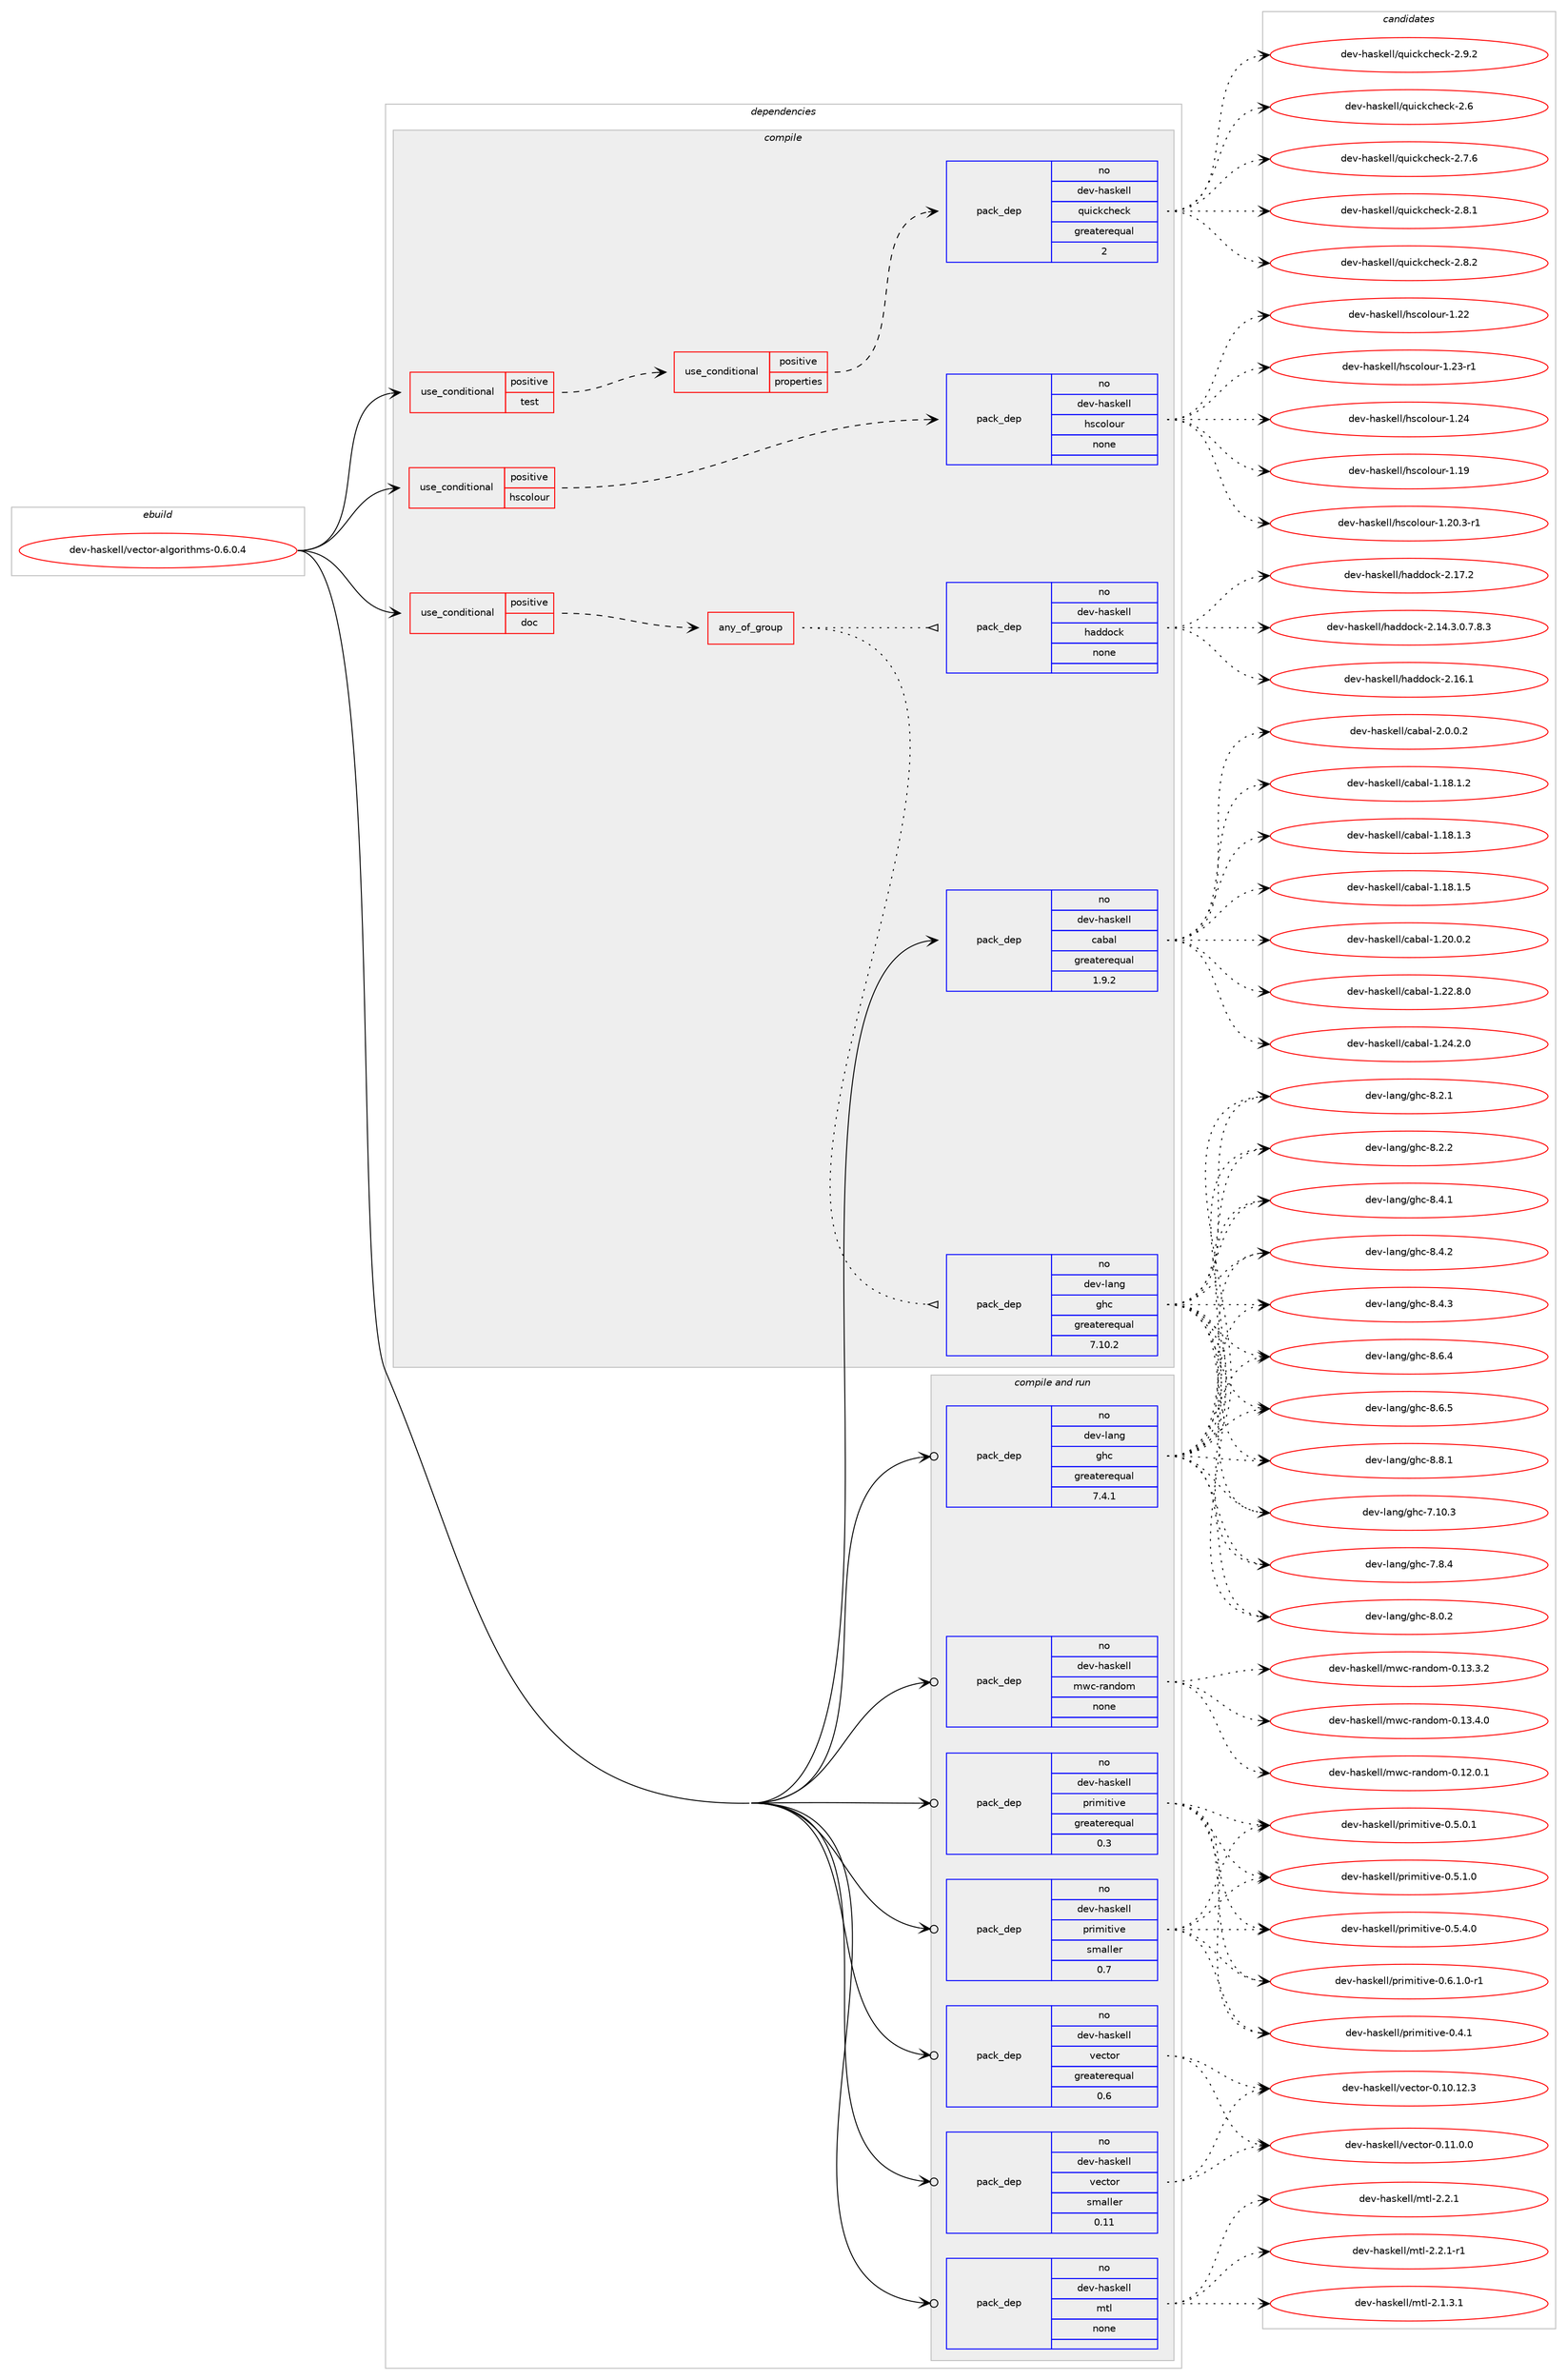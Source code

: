 digraph prolog {

# *************
# Graph options
# *************

newrank=true;
concentrate=true;
compound=true;
graph [rankdir=LR,fontname=Helvetica,fontsize=10,ranksep=1.5];#, ranksep=2.5, nodesep=0.2];
edge  [arrowhead=vee];
node  [fontname=Helvetica,fontsize=10];

# **********
# The ebuild
# **********

subgraph cluster_leftcol {
color=gray;
rank=same;
label=<<i>ebuild</i>>;
id [label="dev-haskell/vector-algorithms-0.6.0.4", color=red, width=4, href="../dev-haskell/vector-algorithms-0.6.0.4.svg"];
}

# ****************
# The dependencies
# ****************

subgraph cluster_midcol {
color=gray;
label=<<i>dependencies</i>>;
subgraph cluster_compile {
fillcolor="#eeeeee";
style=filled;
label=<<i>compile</i>>;
subgraph cond128080 {
dependency546943 [label=<<TABLE BORDER="0" CELLBORDER="1" CELLSPACING="0" CELLPADDING="4"><TR><TD ROWSPAN="3" CELLPADDING="10">use_conditional</TD></TR><TR><TD>positive</TD></TR><TR><TD>doc</TD></TR></TABLE>>, shape=none, color=red];
subgraph any10679 {
dependency546944 [label=<<TABLE BORDER="0" CELLBORDER="1" CELLSPACING="0" CELLPADDING="4"><TR><TD CELLPADDING="10">any_of_group</TD></TR></TABLE>>, shape=none, color=red];subgraph pack407827 {
dependency546945 [label=<<TABLE BORDER="0" CELLBORDER="1" CELLSPACING="0" CELLPADDING="4" WIDTH="220"><TR><TD ROWSPAN="6" CELLPADDING="30">pack_dep</TD></TR><TR><TD WIDTH="110">no</TD></TR><TR><TD>dev-haskell</TD></TR><TR><TD>haddock</TD></TR><TR><TD>none</TD></TR><TR><TD></TD></TR></TABLE>>, shape=none, color=blue];
}
dependency546944:e -> dependency546945:w [weight=20,style="dotted",arrowhead="oinv"];
subgraph pack407828 {
dependency546946 [label=<<TABLE BORDER="0" CELLBORDER="1" CELLSPACING="0" CELLPADDING="4" WIDTH="220"><TR><TD ROWSPAN="6" CELLPADDING="30">pack_dep</TD></TR><TR><TD WIDTH="110">no</TD></TR><TR><TD>dev-lang</TD></TR><TR><TD>ghc</TD></TR><TR><TD>greaterequal</TD></TR><TR><TD>7.10.2</TD></TR></TABLE>>, shape=none, color=blue];
}
dependency546944:e -> dependency546946:w [weight=20,style="dotted",arrowhead="oinv"];
}
dependency546943:e -> dependency546944:w [weight=20,style="dashed",arrowhead="vee"];
}
id:e -> dependency546943:w [weight=20,style="solid",arrowhead="vee"];
subgraph cond128081 {
dependency546947 [label=<<TABLE BORDER="0" CELLBORDER="1" CELLSPACING="0" CELLPADDING="4"><TR><TD ROWSPAN="3" CELLPADDING="10">use_conditional</TD></TR><TR><TD>positive</TD></TR><TR><TD>hscolour</TD></TR></TABLE>>, shape=none, color=red];
subgraph pack407829 {
dependency546948 [label=<<TABLE BORDER="0" CELLBORDER="1" CELLSPACING="0" CELLPADDING="4" WIDTH="220"><TR><TD ROWSPAN="6" CELLPADDING="30">pack_dep</TD></TR><TR><TD WIDTH="110">no</TD></TR><TR><TD>dev-haskell</TD></TR><TR><TD>hscolour</TD></TR><TR><TD>none</TD></TR><TR><TD></TD></TR></TABLE>>, shape=none, color=blue];
}
dependency546947:e -> dependency546948:w [weight=20,style="dashed",arrowhead="vee"];
}
id:e -> dependency546947:w [weight=20,style="solid",arrowhead="vee"];
subgraph cond128082 {
dependency546949 [label=<<TABLE BORDER="0" CELLBORDER="1" CELLSPACING="0" CELLPADDING="4"><TR><TD ROWSPAN="3" CELLPADDING="10">use_conditional</TD></TR><TR><TD>positive</TD></TR><TR><TD>test</TD></TR></TABLE>>, shape=none, color=red];
subgraph cond128083 {
dependency546950 [label=<<TABLE BORDER="0" CELLBORDER="1" CELLSPACING="0" CELLPADDING="4"><TR><TD ROWSPAN="3" CELLPADDING="10">use_conditional</TD></TR><TR><TD>positive</TD></TR><TR><TD>properties</TD></TR></TABLE>>, shape=none, color=red];
subgraph pack407830 {
dependency546951 [label=<<TABLE BORDER="0" CELLBORDER="1" CELLSPACING="0" CELLPADDING="4" WIDTH="220"><TR><TD ROWSPAN="6" CELLPADDING="30">pack_dep</TD></TR><TR><TD WIDTH="110">no</TD></TR><TR><TD>dev-haskell</TD></TR><TR><TD>quickcheck</TD></TR><TR><TD>greaterequal</TD></TR><TR><TD>2</TD></TR></TABLE>>, shape=none, color=blue];
}
dependency546950:e -> dependency546951:w [weight=20,style="dashed",arrowhead="vee"];
}
dependency546949:e -> dependency546950:w [weight=20,style="dashed",arrowhead="vee"];
}
id:e -> dependency546949:w [weight=20,style="solid",arrowhead="vee"];
subgraph pack407831 {
dependency546952 [label=<<TABLE BORDER="0" CELLBORDER="1" CELLSPACING="0" CELLPADDING="4" WIDTH="220"><TR><TD ROWSPAN="6" CELLPADDING="30">pack_dep</TD></TR><TR><TD WIDTH="110">no</TD></TR><TR><TD>dev-haskell</TD></TR><TR><TD>cabal</TD></TR><TR><TD>greaterequal</TD></TR><TR><TD>1.9.2</TD></TR></TABLE>>, shape=none, color=blue];
}
id:e -> dependency546952:w [weight=20,style="solid",arrowhead="vee"];
}
subgraph cluster_compileandrun {
fillcolor="#eeeeee";
style=filled;
label=<<i>compile and run</i>>;
subgraph pack407832 {
dependency546953 [label=<<TABLE BORDER="0" CELLBORDER="1" CELLSPACING="0" CELLPADDING="4" WIDTH="220"><TR><TD ROWSPAN="6" CELLPADDING="30">pack_dep</TD></TR><TR><TD WIDTH="110">no</TD></TR><TR><TD>dev-haskell</TD></TR><TR><TD>mtl</TD></TR><TR><TD>none</TD></TR><TR><TD></TD></TR></TABLE>>, shape=none, color=blue];
}
id:e -> dependency546953:w [weight=20,style="solid",arrowhead="odotvee"];
subgraph pack407833 {
dependency546954 [label=<<TABLE BORDER="0" CELLBORDER="1" CELLSPACING="0" CELLPADDING="4" WIDTH="220"><TR><TD ROWSPAN="6" CELLPADDING="30">pack_dep</TD></TR><TR><TD WIDTH="110">no</TD></TR><TR><TD>dev-haskell</TD></TR><TR><TD>mwc-random</TD></TR><TR><TD>none</TD></TR><TR><TD></TD></TR></TABLE>>, shape=none, color=blue];
}
id:e -> dependency546954:w [weight=20,style="solid",arrowhead="odotvee"];
subgraph pack407834 {
dependency546955 [label=<<TABLE BORDER="0" CELLBORDER="1" CELLSPACING="0" CELLPADDING="4" WIDTH="220"><TR><TD ROWSPAN="6" CELLPADDING="30">pack_dep</TD></TR><TR><TD WIDTH="110">no</TD></TR><TR><TD>dev-haskell</TD></TR><TR><TD>primitive</TD></TR><TR><TD>greaterequal</TD></TR><TR><TD>0.3</TD></TR></TABLE>>, shape=none, color=blue];
}
id:e -> dependency546955:w [weight=20,style="solid",arrowhead="odotvee"];
subgraph pack407835 {
dependency546956 [label=<<TABLE BORDER="0" CELLBORDER="1" CELLSPACING="0" CELLPADDING="4" WIDTH="220"><TR><TD ROWSPAN="6" CELLPADDING="30">pack_dep</TD></TR><TR><TD WIDTH="110">no</TD></TR><TR><TD>dev-haskell</TD></TR><TR><TD>primitive</TD></TR><TR><TD>smaller</TD></TR><TR><TD>0.7</TD></TR></TABLE>>, shape=none, color=blue];
}
id:e -> dependency546956:w [weight=20,style="solid",arrowhead="odotvee"];
subgraph pack407836 {
dependency546957 [label=<<TABLE BORDER="0" CELLBORDER="1" CELLSPACING="0" CELLPADDING="4" WIDTH="220"><TR><TD ROWSPAN="6" CELLPADDING="30">pack_dep</TD></TR><TR><TD WIDTH="110">no</TD></TR><TR><TD>dev-haskell</TD></TR><TR><TD>vector</TD></TR><TR><TD>greaterequal</TD></TR><TR><TD>0.6</TD></TR></TABLE>>, shape=none, color=blue];
}
id:e -> dependency546957:w [weight=20,style="solid",arrowhead="odotvee"];
subgraph pack407837 {
dependency546958 [label=<<TABLE BORDER="0" CELLBORDER="1" CELLSPACING="0" CELLPADDING="4" WIDTH="220"><TR><TD ROWSPAN="6" CELLPADDING="30">pack_dep</TD></TR><TR><TD WIDTH="110">no</TD></TR><TR><TD>dev-haskell</TD></TR><TR><TD>vector</TD></TR><TR><TD>smaller</TD></TR><TR><TD>0.11</TD></TR></TABLE>>, shape=none, color=blue];
}
id:e -> dependency546958:w [weight=20,style="solid",arrowhead="odotvee"];
subgraph pack407838 {
dependency546959 [label=<<TABLE BORDER="0" CELLBORDER="1" CELLSPACING="0" CELLPADDING="4" WIDTH="220"><TR><TD ROWSPAN="6" CELLPADDING="30">pack_dep</TD></TR><TR><TD WIDTH="110">no</TD></TR><TR><TD>dev-lang</TD></TR><TR><TD>ghc</TD></TR><TR><TD>greaterequal</TD></TR><TR><TD>7.4.1</TD></TR></TABLE>>, shape=none, color=blue];
}
id:e -> dependency546959:w [weight=20,style="solid",arrowhead="odotvee"];
}
subgraph cluster_run {
fillcolor="#eeeeee";
style=filled;
label=<<i>run</i>>;
}
}

# **************
# The candidates
# **************

subgraph cluster_choices {
rank=same;
color=gray;
label=<<i>candidates</i>>;

subgraph choice407827 {
color=black;
nodesep=1;
choice1001011184510497115107101108108471049710010011199107455046495246514648465546564651 [label="dev-haskell/haddock-2.14.3.0.7.8.3", color=red, width=4,href="../dev-haskell/haddock-2.14.3.0.7.8.3.svg"];
choice100101118451049711510710110810847104971001001119910745504649544649 [label="dev-haskell/haddock-2.16.1", color=red, width=4,href="../dev-haskell/haddock-2.16.1.svg"];
choice100101118451049711510710110810847104971001001119910745504649554650 [label="dev-haskell/haddock-2.17.2", color=red, width=4,href="../dev-haskell/haddock-2.17.2.svg"];
dependency546945:e -> choice1001011184510497115107101108108471049710010011199107455046495246514648465546564651:w [style=dotted,weight="100"];
dependency546945:e -> choice100101118451049711510710110810847104971001001119910745504649544649:w [style=dotted,weight="100"];
dependency546945:e -> choice100101118451049711510710110810847104971001001119910745504649554650:w [style=dotted,weight="100"];
}
subgraph choice407828 {
color=black;
nodesep=1;
choice1001011184510897110103471031049945554649484651 [label="dev-lang/ghc-7.10.3", color=red, width=4,href="../dev-lang/ghc-7.10.3.svg"];
choice10010111845108971101034710310499455546564652 [label="dev-lang/ghc-7.8.4", color=red, width=4,href="../dev-lang/ghc-7.8.4.svg"];
choice10010111845108971101034710310499455646484650 [label="dev-lang/ghc-8.0.2", color=red, width=4,href="../dev-lang/ghc-8.0.2.svg"];
choice10010111845108971101034710310499455646504649 [label="dev-lang/ghc-8.2.1", color=red, width=4,href="../dev-lang/ghc-8.2.1.svg"];
choice10010111845108971101034710310499455646504650 [label="dev-lang/ghc-8.2.2", color=red, width=4,href="../dev-lang/ghc-8.2.2.svg"];
choice10010111845108971101034710310499455646524649 [label="dev-lang/ghc-8.4.1", color=red, width=4,href="../dev-lang/ghc-8.4.1.svg"];
choice10010111845108971101034710310499455646524650 [label="dev-lang/ghc-8.4.2", color=red, width=4,href="../dev-lang/ghc-8.4.2.svg"];
choice10010111845108971101034710310499455646524651 [label="dev-lang/ghc-8.4.3", color=red, width=4,href="../dev-lang/ghc-8.4.3.svg"];
choice10010111845108971101034710310499455646544652 [label="dev-lang/ghc-8.6.4", color=red, width=4,href="../dev-lang/ghc-8.6.4.svg"];
choice10010111845108971101034710310499455646544653 [label="dev-lang/ghc-8.6.5", color=red, width=4,href="../dev-lang/ghc-8.6.5.svg"];
choice10010111845108971101034710310499455646564649 [label="dev-lang/ghc-8.8.1", color=red, width=4,href="../dev-lang/ghc-8.8.1.svg"];
dependency546946:e -> choice1001011184510897110103471031049945554649484651:w [style=dotted,weight="100"];
dependency546946:e -> choice10010111845108971101034710310499455546564652:w [style=dotted,weight="100"];
dependency546946:e -> choice10010111845108971101034710310499455646484650:w [style=dotted,weight="100"];
dependency546946:e -> choice10010111845108971101034710310499455646504649:w [style=dotted,weight="100"];
dependency546946:e -> choice10010111845108971101034710310499455646504650:w [style=dotted,weight="100"];
dependency546946:e -> choice10010111845108971101034710310499455646524649:w [style=dotted,weight="100"];
dependency546946:e -> choice10010111845108971101034710310499455646524650:w [style=dotted,weight="100"];
dependency546946:e -> choice10010111845108971101034710310499455646524651:w [style=dotted,weight="100"];
dependency546946:e -> choice10010111845108971101034710310499455646544652:w [style=dotted,weight="100"];
dependency546946:e -> choice10010111845108971101034710310499455646544653:w [style=dotted,weight="100"];
dependency546946:e -> choice10010111845108971101034710310499455646564649:w [style=dotted,weight="100"];
}
subgraph choice407829 {
color=black;
nodesep=1;
choice100101118451049711510710110810847104115991111081111171144549464957 [label="dev-haskell/hscolour-1.19", color=red, width=4,href="../dev-haskell/hscolour-1.19.svg"];
choice10010111845104971151071011081084710411599111108111117114454946504846514511449 [label="dev-haskell/hscolour-1.20.3-r1", color=red, width=4,href="../dev-haskell/hscolour-1.20.3-r1.svg"];
choice100101118451049711510710110810847104115991111081111171144549465050 [label="dev-haskell/hscolour-1.22", color=red, width=4,href="../dev-haskell/hscolour-1.22.svg"];
choice1001011184510497115107101108108471041159911110811111711445494650514511449 [label="dev-haskell/hscolour-1.23-r1", color=red, width=4,href="../dev-haskell/hscolour-1.23-r1.svg"];
choice100101118451049711510710110810847104115991111081111171144549465052 [label="dev-haskell/hscolour-1.24", color=red, width=4,href="../dev-haskell/hscolour-1.24.svg"];
dependency546948:e -> choice100101118451049711510710110810847104115991111081111171144549464957:w [style=dotted,weight="100"];
dependency546948:e -> choice10010111845104971151071011081084710411599111108111117114454946504846514511449:w [style=dotted,weight="100"];
dependency546948:e -> choice100101118451049711510710110810847104115991111081111171144549465050:w [style=dotted,weight="100"];
dependency546948:e -> choice1001011184510497115107101108108471041159911110811111711445494650514511449:w [style=dotted,weight="100"];
dependency546948:e -> choice100101118451049711510710110810847104115991111081111171144549465052:w [style=dotted,weight="100"];
}
subgraph choice407830 {
color=black;
nodesep=1;
choice10010111845104971151071011081084711311710599107991041019910745504654 [label="dev-haskell/quickcheck-2.6", color=red, width=4,href="../dev-haskell/quickcheck-2.6.svg"];
choice100101118451049711510710110810847113117105991079910410199107455046554654 [label="dev-haskell/quickcheck-2.7.6", color=red, width=4,href="../dev-haskell/quickcheck-2.7.6.svg"];
choice100101118451049711510710110810847113117105991079910410199107455046564649 [label="dev-haskell/quickcheck-2.8.1", color=red, width=4,href="../dev-haskell/quickcheck-2.8.1.svg"];
choice100101118451049711510710110810847113117105991079910410199107455046564650 [label="dev-haskell/quickcheck-2.8.2", color=red, width=4,href="../dev-haskell/quickcheck-2.8.2.svg"];
choice100101118451049711510710110810847113117105991079910410199107455046574650 [label="dev-haskell/quickcheck-2.9.2", color=red, width=4,href="../dev-haskell/quickcheck-2.9.2.svg"];
dependency546951:e -> choice10010111845104971151071011081084711311710599107991041019910745504654:w [style=dotted,weight="100"];
dependency546951:e -> choice100101118451049711510710110810847113117105991079910410199107455046554654:w [style=dotted,weight="100"];
dependency546951:e -> choice100101118451049711510710110810847113117105991079910410199107455046564649:w [style=dotted,weight="100"];
dependency546951:e -> choice100101118451049711510710110810847113117105991079910410199107455046564650:w [style=dotted,weight="100"];
dependency546951:e -> choice100101118451049711510710110810847113117105991079910410199107455046574650:w [style=dotted,weight="100"];
}
subgraph choice407831 {
color=black;
nodesep=1;
choice10010111845104971151071011081084799979897108454946495646494650 [label="dev-haskell/cabal-1.18.1.2", color=red, width=4,href="../dev-haskell/cabal-1.18.1.2.svg"];
choice10010111845104971151071011081084799979897108454946495646494651 [label="dev-haskell/cabal-1.18.1.3", color=red, width=4,href="../dev-haskell/cabal-1.18.1.3.svg"];
choice10010111845104971151071011081084799979897108454946495646494653 [label="dev-haskell/cabal-1.18.1.5", color=red, width=4,href="../dev-haskell/cabal-1.18.1.5.svg"];
choice10010111845104971151071011081084799979897108454946504846484650 [label="dev-haskell/cabal-1.20.0.2", color=red, width=4,href="../dev-haskell/cabal-1.20.0.2.svg"];
choice10010111845104971151071011081084799979897108454946505046564648 [label="dev-haskell/cabal-1.22.8.0", color=red, width=4,href="../dev-haskell/cabal-1.22.8.0.svg"];
choice10010111845104971151071011081084799979897108454946505246504648 [label="dev-haskell/cabal-1.24.2.0", color=red, width=4,href="../dev-haskell/cabal-1.24.2.0.svg"];
choice100101118451049711510710110810847999798971084550464846484650 [label="dev-haskell/cabal-2.0.0.2", color=red, width=4,href="../dev-haskell/cabal-2.0.0.2.svg"];
dependency546952:e -> choice10010111845104971151071011081084799979897108454946495646494650:w [style=dotted,weight="100"];
dependency546952:e -> choice10010111845104971151071011081084799979897108454946495646494651:w [style=dotted,weight="100"];
dependency546952:e -> choice10010111845104971151071011081084799979897108454946495646494653:w [style=dotted,weight="100"];
dependency546952:e -> choice10010111845104971151071011081084799979897108454946504846484650:w [style=dotted,weight="100"];
dependency546952:e -> choice10010111845104971151071011081084799979897108454946505046564648:w [style=dotted,weight="100"];
dependency546952:e -> choice10010111845104971151071011081084799979897108454946505246504648:w [style=dotted,weight="100"];
dependency546952:e -> choice100101118451049711510710110810847999798971084550464846484650:w [style=dotted,weight="100"];
}
subgraph choice407832 {
color=black;
nodesep=1;
choice1001011184510497115107101108108471091161084550464946514649 [label="dev-haskell/mtl-2.1.3.1", color=red, width=4,href="../dev-haskell/mtl-2.1.3.1.svg"];
choice100101118451049711510710110810847109116108455046504649 [label="dev-haskell/mtl-2.2.1", color=red, width=4,href="../dev-haskell/mtl-2.2.1.svg"];
choice1001011184510497115107101108108471091161084550465046494511449 [label="dev-haskell/mtl-2.2.1-r1", color=red, width=4,href="../dev-haskell/mtl-2.2.1-r1.svg"];
dependency546953:e -> choice1001011184510497115107101108108471091161084550464946514649:w [style=dotted,weight="100"];
dependency546953:e -> choice100101118451049711510710110810847109116108455046504649:w [style=dotted,weight="100"];
dependency546953:e -> choice1001011184510497115107101108108471091161084550465046494511449:w [style=dotted,weight="100"];
}
subgraph choice407833 {
color=black;
nodesep=1;
choice100101118451049711510710110810847109119994511497110100111109454846495046484649 [label="dev-haskell/mwc-random-0.12.0.1", color=red, width=4,href="../dev-haskell/mwc-random-0.12.0.1.svg"];
choice100101118451049711510710110810847109119994511497110100111109454846495146514650 [label="dev-haskell/mwc-random-0.13.3.2", color=red, width=4,href="../dev-haskell/mwc-random-0.13.3.2.svg"];
choice100101118451049711510710110810847109119994511497110100111109454846495146524648 [label="dev-haskell/mwc-random-0.13.4.0", color=red, width=4,href="../dev-haskell/mwc-random-0.13.4.0.svg"];
dependency546954:e -> choice100101118451049711510710110810847109119994511497110100111109454846495046484649:w [style=dotted,weight="100"];
dependency546954:e -> choice100101118451049711510710110810847109119994511497110100111109454846495146514650:w [style=dotted,weight="100"];
dependency546954:e -> choice100101118451049711510710110810847109119994511497110100111109454846495146524648:w [style=dotted,weight="100"];
}
subgraph choice407834 {
color=black;
nodesep=1;
choice100101118451049711510710110810847112114105109105116105118101454846524649 [label="dev-haskell/primitive-0.4.1", color=red, width=4,href="../dev-haskell/primitive-0.4.1.svg"];
choice1001011184510497115107101108108471121141051091051161051181014548465346484649 [label="dev-haskell/primitive-0.5.0.1", color=red, width=4,href="../dev-haskell/primitive-0.5.0.1.svg"];
choice1001011184510497115107101108108471121141051091051161051181014548465346494648 [label="dev-haskell/primitive-0.5.1.0", color=red, width=4,href="../dev-haskell/primitive-0.5.1.0.svg"];
choice1001011184510497115107101108108471121141051091051161051181014548465346524648 [label="dev-haskell/primitive-0.5.4.0", color=red, width=4,href="../dev-haskell/primitive-0.5.4.0.svg"];
choice10010111845104971151071011081084711211410510910511610511810145484654464946484511449 [label="dev-haskell/primitive-0.6.1.0-r1", color=red, width=4,href="../dev-haskell/primitive-0.6.1.0-r1.svg"];
dependency546955:e -> choice100101118451049711510710110810847112114105109105116105118101454846524649:w [style=dotted,weight="100"];
dependency546955:e -> choice1001011184510497115107101108108471121141051091051161051181014548465346484649:w [style=dotted,weight="100"];
dependency546955:e -> choice1001011184510497115107101108108471121141051091051161051181014548465346494648:w [style=dotted,weight="100"];
dependency546955:e -> choice1001011184510497115107101108108471121141051091051161051181014548465346524648:w [style=dotted,weight="100"];
dependency546955:e -> choice10010111845104971151071011081084711211410510910511610511810145484654464946484511449:w [style=dotted,weight="100"];
}
subgraph choice407835 {
color=black;
nodesep=1;
choice100101118451049711510710110810847112114105109105116105118101454846524649 [label="dev-haskell/primitive-0.4.1", color=red, width=4,href="../dev-haskell/primitive-0.4.1.svg"];
choice1001011184510497115107101108108471121141051091051161051181014548465346484649 [label="dev-haskell/primitive-0.5.0.1", color=red, width=4,href="../dev-haskell/primitive-0.5.0.1.svg"];
choice1001011184510497115107101108108471121141051091051161051181014548465346494648 [label="dev-haskell/primitive-0.5.1.0", color=red, width=4,href="../dev-haskell/primitive-0.5.1.0.svg"];
choice1001011184510497115107101108108471121141051091051161051181014548465346524648 [label="dev-haskell/primitive-0.5.4.0", color=red, width=4,href="../dev-haskell/primitive-0.5.4.0.svg"];
choice10010111845104971151071011081084711211410510910511610511810145484654464946484511449 [label="dev-haskell/primitive-0.6.1.0-r1", color=red, width=4,href="../dev-haskell/primitive-0.6.1.0-r1.svg"];
dependency546956:e -> choice100101118451049711510710110810847112114105109105116105118101454846524649:w [style=dotted,weight="100"];
dependency546956:e -> choice1001011184510497115107101108108471121141051091051161051181014548465346484649:w [style=dotted,weight="100"];
dependency546956:e -> choice1001011184510497115107101108108471121141051091051161051181014548465346494648:w [style=dotted,weight="100"];
dependency546956:e -> choice1001011184510497115107101108108471121141051091051161051181014548465346524648:w [style=dotted,weight="100"];
dependency546956:e -> choice10010111845104971151071011081084711211410510910511610511810145484654464946484511449:w [style=dotted,weight="100"];
}
subgraph choice407836 {
color=black;
nodesep=1;
choice1001011184510497115107101108108471181019911611111445484649484649504651 [label="dev-haskell/vector-0.10.12.3", color=red, width=4,href="../dev-haskell/vector-0.10.12.3.svg"];
choice10010111845104971151071011081084711810199116111114454846494946484648 [label="dev-haskell/vector-0.11.0.0", color=red, width=4,href="../dev-haskell/vector-0.11.0.0.svg"];
dependency546957:e -> choice1001011184510497115107101108108471181019911611111445484649484649504651:w [style=dotted,weight="100"];
dependency546957:e -> choice10010111845104971151071011081084711810199116111114454846494946484648:w [style=dotted,weight="100"];
}
subgraph choice407837 {
color=black;
nodesep=1;
choice1001011184510497115107101108108471181019911611111445484649484649504651 [label="dev-haskell/vector-0.10.12.3", color=red, width=4,href="../dev-haskell/vector-0.10.12.3.svg"];
choice10010111845104971151071011081084711810199116111114454846494946484648 [label="dev-haskell/vector-0.11.0.0", color=red, width=4,href="../dev-haskell/vector-0.11.0.0.svg"];
dependency546958:e -> choice1001011184510497115107101108108471181019911611111445484649484649504651:w [style=dotted,weight="100"];
dependency546958:e -> choice10010111845104971151071011081084711810199116111114454846494946484648:w [style=dotted,weight="100"];
}
subgraph choice407838 {
color=black;
nodesep=1;
choice1001011184510897110103471031049945554649484651 [label="dev-lang/ghc-7.10.3", color=red, width=4,href="../dev-lang/ghc-7.10.3.svg"];
choice10010111845108971101034710310499455546564652 [label="dev-lang/ghc-7.8.4", color=red, width=4,href="../dev-lang/ghc-7.8.4.svg"];
choice10010111845108971101034710310499455646484650 [label="dev-lang/ghc-8.0.2", color=red, width=4,href="../dev-lang/ghc-8.0.2.svg"];
choice10010111845108971101034710310499455646504649 [label="dev-lang/ghc-8.2.1", color=red, width=4,href="../dev-lang/ghc-8.2.1.svg"];
choice10010111845108971101034710310499455646504650 [label="dev-lang/ghc-8.2.2", color=red, width=4,href="../dev-lang/ghc-8.2.2.svg"];
choice10010111845108971101034710310499455646524649 [label="dev-lang/ghc-8.4.1", color=red, width=4,href="../dev-lang/ghc-8.4.1.svg"];
choice10010111845108971101034710310499455646524650 [label="dev-lang/ghc-8.4.2", color=red, width=4,href="../dev-lang/ghc-8.4.2.svg"];
choice10010111845108971101034710310499455646524651 [label="dev-lang/ghc-8.4.3", color=red, width=4,href="../dev-lang/ghc-8.4.3.svg"];
choice10010111845108971101034710310499455646544652 [label="dev-lang/ghc-8.6.4", color=red, width=4,href="../dev-lang/ghc-8.6.4.svg"];
choice10010111845108971101034710310499455646544653 [label="dev-lang/ghc-8.6.5", color=red, width=4,href="../dev-lang/ghc-8.6.5.svg"];
choice10010111845108971101034710310499455646564649 [label="dev-lang/ghc-8.8.1", color=red, width=4,href="../dev-lang/ghc-8.8.1.svg"];
dependency546959:e -> choice1001011184510897110103471031049945554649484651:w [style=dotted,weight="100"];
dependency546959:e -> choice10010111845108971101034710310499455546564652:w [style=dotted,weight="100"];
dependency546959:e -> choice10010111845108971101034710310499455646484650:w [style=dotted,weight="100"];
dependency546959:e -> choice10010111845108971101034710310499455646504649:w [style=dotted,weight="100"];
dependency546959:e -> choice10010111845108971101034710310499455646504650:w [style=dotted,weight="100"];
dependency546959:e -> choice10010111845108971101034710310499455646524649:w [style=dotted,weight="100"];
dependency546959:e -> choice10010111845108971101034710310499455646524650:w [style=dotted,weight="100"];
dependency546959:e -> choice10010111845108971101034710310499455646524651:w [style=dotted,weight="100"];
dependency546959:e -> choice10010111845108971101034710310499455646544652:w [style=dotted,weight="100"];
dependency546959:e -> choice10010111845108971101034710310499455646544653:w [style=dotted,weight="100"];
dependency546959:e -> choice10010111845108971101034710310499455646564649:w [style=dotted,weight="100"];
}
}

}
